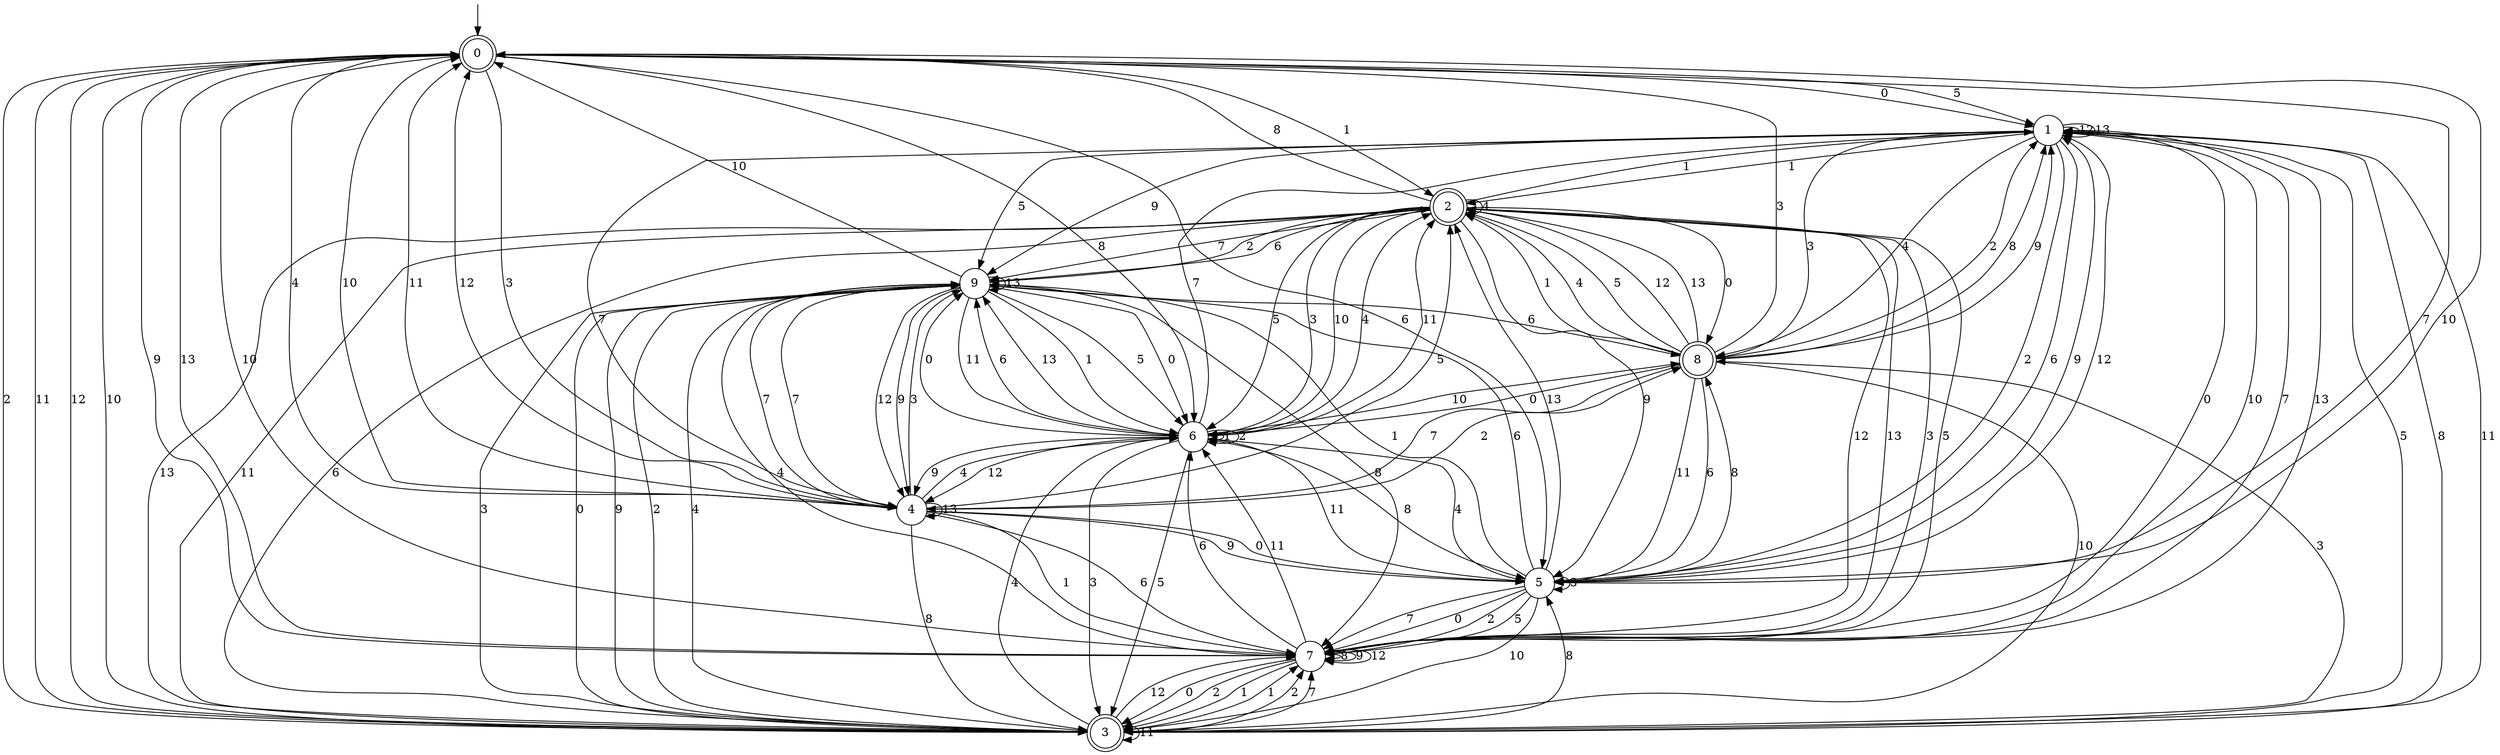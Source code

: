 digraph g {

	s0 [shape="doublecircle" label="0"];
	s1 [shape="circle" label="1"];
	s2 [shape="doublecircle" label="2"];
	s3 [shape="doublecircle" label="3"];
	s4 [shape="circle" label="4"];
	s5 [shape="circle" label="5"];
	s6 [shape="circle" label="6"];
	s7 [shape="circle" label="7"];
	s8 [shape="doublecircle" label="8"];
	s9 [shape="circle" label="9"];
	s0 -> s1 [label="0"];
	s0 -> s2 [label="1"];
	s0 -> s3 [label="2"];
	s0 -> s4 [label="3"];
	s0 -> s4 [label="4"];
	s0 -> s1 [label="5"];
	s0 -> s5 [label="6"];
	s0 -> s5 [label="7"];
	s0 -> s6 [label="8"];
	s0 -> s7 [label="9"];
	s0 -> s5 [label="10"];
	s0 -> s3 [label="11"];
	s0 -> s3 [label="12"];
	s0 -> s7 [label="13"];
	s1 -> s7 [label="0"];
	s1 -> s2 [label="1"];
	s1 -> s5 [label="2"];
	s1 -> s8 [label="3"];
	s1 -> s8 [label="4"];
	s1 -> s9 [label="5"];
	s1 -> s5 [label="6"];
	s1 -> s4 [label="7"];
	s1 -> s3 [label="8"];
	s1 -> s9 [label="9"];
	s1 -> s7 [label="10"];
	s1 -> s3 [label="11"];
	s1 -> s1 [label="12"];
	s1 -> s1 [label="13"];
	s2 -> s8 [label="0"];
	s2 -> s1 [label="1"];
	s2 -> s9 [label="2"];
	s2 -> s6 [label="3"];
	s2 -> s2 [label="4"];
	s2 -> s6 [label="5"];
	s2 -> s9 [label="6"];
	s2 -> s9 [label="7"];
	s2 -> s0 [label="8"];
	s2 -> s5 [label="9"];
	s2 -> s6 [label="10"];
	s2 -> s3 [label="11"];
	s2 -> s7 [label="12"];
	s2 -> s7 [label="13"];
	s3 -> s9 [label="0"];
	s3 -> s7 [label="1"];
	s3 -> s7 [label="2"];
	s3 -> s8 [label="3"];
	s3 -> s6 [label="4"];
	s3 -> s1 [label="5"];
	s3 -> s2 [label="6"];
	s3 -> s7 [label="7"];
	s3 -> s5 [label="8"];
	s3 -> s9 [label="9"];
	s3 -> s0 [label="10"];
	s3 -> s3 [label="11"];
	s3 -> s7 [label="12"];
	s3 -> s2 [label="13"];
	s4 -> s5 [label="0"];
	s4 -> s7 [label="1"];
	s4 -> s8 [label="2"];
	s4 -> s9 [label="3"];
	s4 -> s6 [label="4"];
	s4 -> s2 [label="5"];
	s4 -> s7 [label="6"];
	s4 -> s9 [label="7"];
	s4 -> s3 [label="8"];
	s4 -> s5 [label="9"];
	s4 -> s0 [label="10"];
	s4 -> s0 [label="11"];
	s4 -> s0 [label="12"];
	s4 -> s4 [label="13"];
	s5 -> s7 [label="0"];
	s5 -> s9 [label="1"];
	s5 -> s7 [label="2"];
	s5 -> s5 [label="3"];
	s5 -> s6 [label="4"];
	s5 -> s7 [label="5"];
	s5 -> s9 [label="6"];
	s5 -> s7 [label="7"];
	s5 -> s8 [label="8"];
	s5 -> s1 [label="9"];
	s5 -> s3 [label="10"];
	s5 -> s6 [label="11"];
	s5 -> s1 [label="12"];
	s5 -> s2 [label="13"];
	s6 -> s9 [label="0"];
	s6 -> s6 [label="1"];
	s6 -> s6 [label="2"];
	s6 -> s3 [label="3"];
	s6 -> s2 [label="4"];
	s6 -> s3 [label="5"];
	s6 -> s9 [label="6"];
	s6 -> s1 [label="7"];
	s6 -> s5 [label="8"];
	s6 -> s4 [label="9"];
	s6 -> s8 [label="10"];
	s6 -> s2 [label="11"];
	s6 -> s4 [label="12"];
	s6 -> s9 [label="13"];
	s7 -> s3 [label="0"];
	s7 -> s3 [label="1"];
	s7 -> s3 [label="2"];
	s7 -> s2 [label="3"];
	s7 -> s9 [label="4"];
	s7 -> s2 [label="5"];
	s7 -> s6 [label="6"];
	s7 -> s1 [label="7"];
	s7 -> s7 [label="8"];
	s7 -> s7 [label="9"];
	s7 -> s0 [label="10"];
	s7 -> s6 [label="11"];
	s7 -> s7 [label="12"];
	s7 -> s1 [label="13"];
	s8 -> s6 [label="0"];
	s8 -> s2 [label="1"];
	s8 -> s1 [label="2"];
	s8 -> s0 [label="3"];
	s8 -> s2 [label="4"];
	s8 -> s2 [label="5"];
	s8 -> s5 [label="6"];
	s8 -> s4 [label="7"];
	s8 -> s1 [label="8"];
	s8 -> s1 [label="9"];
	s8 -> s3 [label="10"];
	s8 -> s5 [label="11"];
	s8 -> s2 [label="12"];
	s8 -> s2 [label="13"];
	s9 -> s6 [label="0"];
	s9 -> s6 [label="1"];
	s9 -> s3 [label="2"];
	s9 -> s3 [label="3"];
	s9 -> s3 [label="4"];
	s9 -> s6 [label="5"];
	s9 -> s8 [label="6"];
	s9 -> s4 [label="7"];
	s9 -> s7 [label="8"];
	s9 -> s4 [label="9"];
	s9 -> s0 [label="10"];
	s9 -> s6 [label="11"];
	s9 -> s4 [label="12"];
	s9 -> s9 [label="13"];

__start0 [label="" shape="none" width="0" height="0"];
__start0 -> s0;

}
